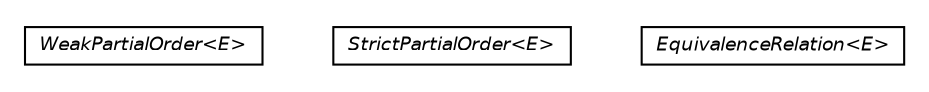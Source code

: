 #!/usr/local/bin/dot
#
# Class diagram 
# Generated by UMLGraph version 5.2 (http://www.umlgraph.org/)
#

digraph G {
	edge [fontname="Helvetica",fontsize=10,labelfontname="Helvetica",labelfontsize=10];
	node [fontname="Helvetica",fontsize=10,shape=plaintext];
	nodesep=0.25;
	ranksep=0.5;
	// chameleon.core.relation.WeakPartialOrder<E>
	c2769 [label=<<table title="chameleon.core.relation.WeakPartialOrder" border="0" cellborder="1" cellspacing="0" cellpadding="2" port="p" href="./WeakPartialOrder.html">
		<tr><td><table border="0" cellspacing="0" cellpadding="1">
<tr><td align="center" balign="center"><font face="Helvetica-Oblique"> WeakPartialOrder&lt;E&gt; </font></td></tr>
		</table></td></tr>
		</table>>, fontname="Helvetica", fontcolor="black", fontsize=9.0];
	// chameleon.core.relation.StrictPartialOrder<E>
	c2770 [label=<<table title="chameleon.core.relation.StrictPartialOrder" border="0" cellborder="1" cellspacing="0" cellpadding="2" port="p" href="./StrictPartialOrder.html">
		<tr><td><table border="0" cellspacing="0" cellpadding="1">
<tr><td align="center" balign="center"><font face="Helvetica-Oblique"> StrictPartialOrder&lt;E&gt; </font></td></tr>
		</table></td></tr>
		</table>>, fontname="Helvetica", fontcolor="black", fontsize=9.0];
	// chameleon.core.relation.EquivalenceRelation<E>
	c2771 [label=<<table title="chameleon.core.relation.EquivalenceRelation" border="0" cellborder="1" cellspacing="0" cellpadding="2" port="p" href="./EquivalenceRelation.html">
		<tr><td><table border="0" cellspacing="0" cellpadding="1">
<tr><td align="center" balign="center"><font face="Helvetica-Oblique"> EquivalenceRelation&lt;E&gt; </font></td></tr>
		</table></td></tr>
		</table>>, fontname="Helvetica", fontcolor="black", fontsize=9.0];
}

